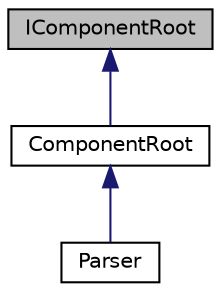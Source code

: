 digraph G
{
  edge [fontname="Helvetica",fontsize="10",labelfontname="Helvetica",labelfontsize="10"];
  node [fontname="Helvetica",fontsize="10",shape=record];
  Node1 [label="IComponentRoot",height=0.2,width=0.4,color="black", fillcolor="grey75", style="filled" fontcolor="black"];
  Node1 -> Node2 [dir=back,color="midnightblue",fontsize="10",style="solid",fontname="Helvetica"];
  Node2 [label="ComponentRoot",height=0.2,width=0.4,color="black", fillcolor="white", style="filled",URL="$class_utopia_1_1_components_1_1_core_1_1_component_root.html"];
  Node2 -> Node3 [dir=back,color="midnightblue",fontsize="10",style="solid",fontname="Helvetica"];
  Node3 [label="Parser",height=0.2,width=0.4,color="black", fillcolor="white", style="filled",URL="$class_utopia_1_1_components_1_1_data_parser_1_1_parser.html"];
}
